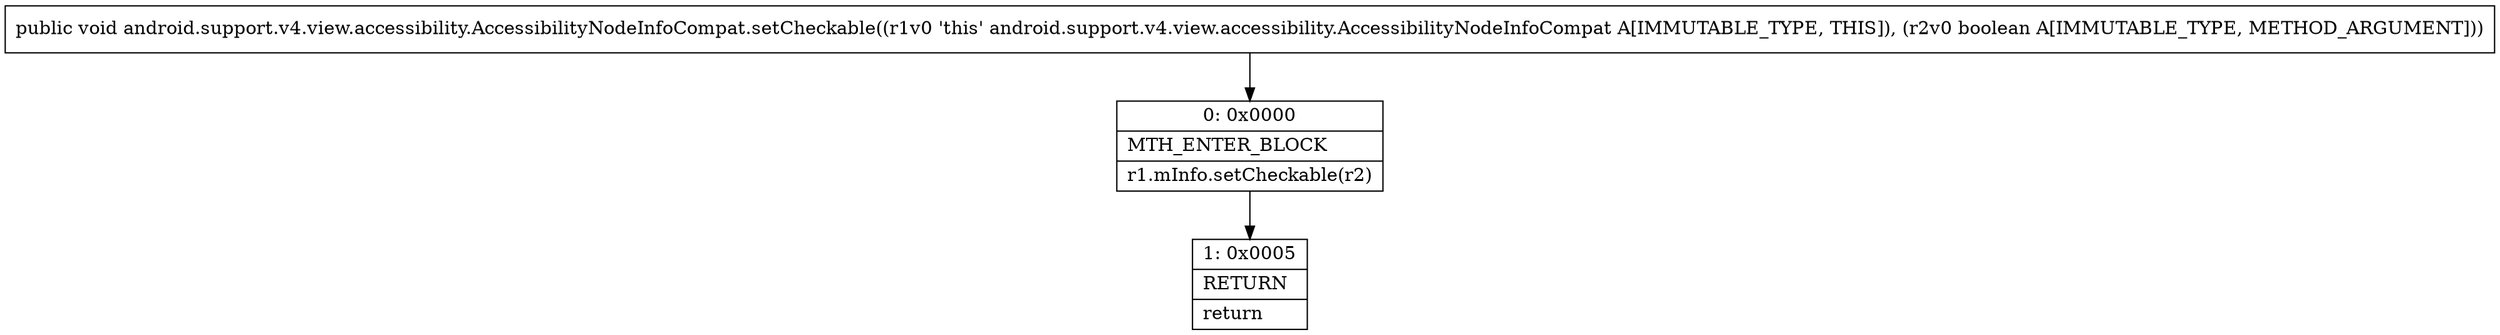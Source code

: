 digraph "CFG forandroid.support.v4.view.accessibility.AccessibilityNodeInfoCompat.setCheckable(Z)V" {
Node_0 [shape=record,label="{0\:\ 0x0000|MTH_ENTER_BLOCK\l|r1.mInfo.setCheckable(r2)\l}"];
Node_1 [shape=record,label="{1\:\ 0x0005|RETURN\l|return\l}"];
MethodNode[shape=record,label="{public void android.support.v4.view.accessibility.AccessibilityNodeInfoCompat.setCheckable((r1v0 'this' android.support.v4.view.accessibility.AccessibilityNodeInfoCompat A[IMMUTABLE_TYPE, THIS]), (r2v0 boolean A[IMMUTABLE_TYPE, METHOD_ARGUMENT])) }"];
MethodNode -> Node_0;
Node_0 -> Node_1;
}

